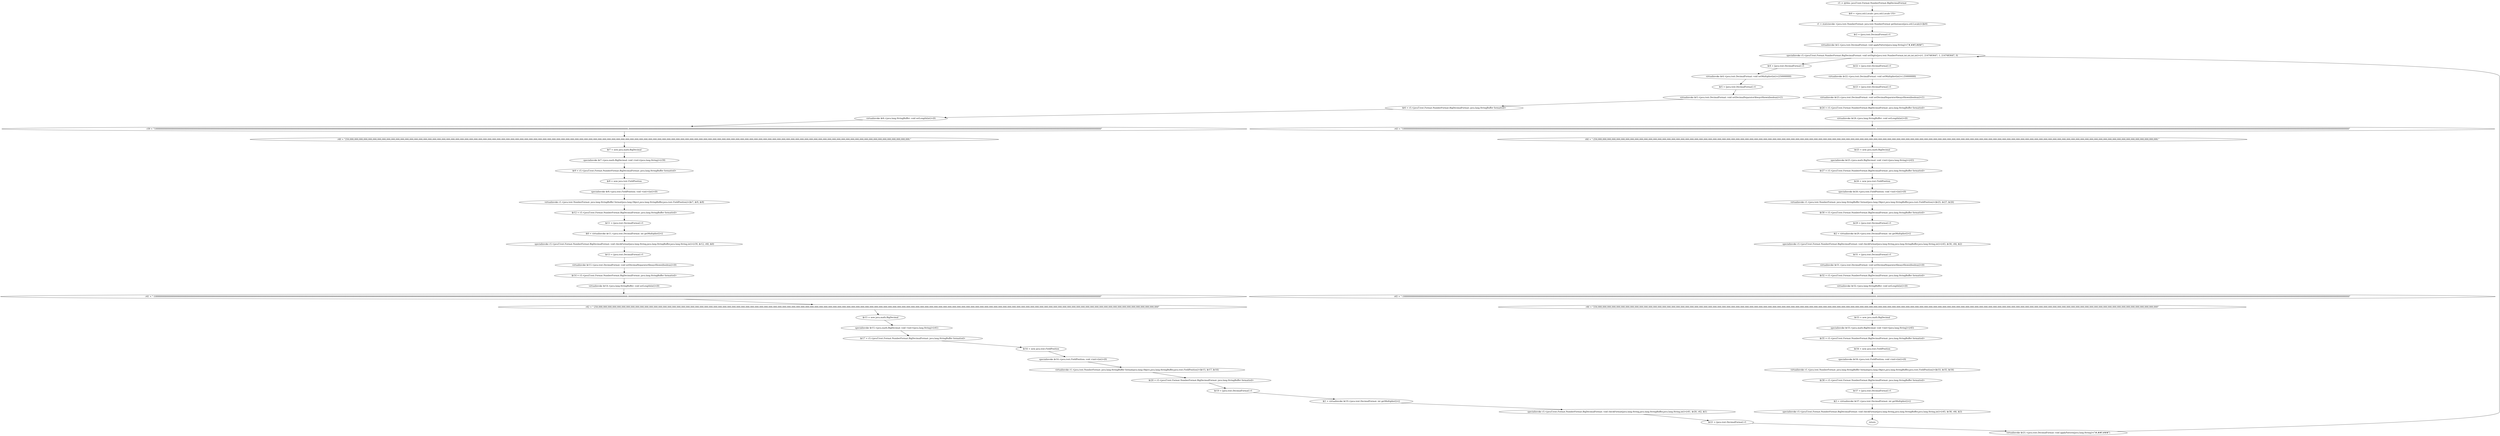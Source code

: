 digraph "unitGraph" {
    "r3 := @this: javaT.text.Format.NumberFormat.BigDecimalFormat"
    "$r0 = <java.util.Locale: java.util.Locale US>"
    "r1 = staticinvoke <java.text.NumberFormat: java.text.NumberFormat getInstance(java.util.Locale)>($r0)"
    "$r2 = (java.text.DecimalFormat) r1"
    "virtualinvoke $r2.<java.text.DecimalFormat: void applyPattern(java.lang.String)>(\"#,##0.###\")"
    "specialinvoke r3.<javaT.text.Format.NumberFormat.BigDecimalFormat: void setDigits(java.text.NumberFormat,int,int,int,int)>(r1, 2147483647, 1, 2147483647, 0)"
    "$r4 = (java.text.DecimalFormat) r1"
    "virtualinvoke $r4.<java.text.DecimalFormat: void setMultiplier(int)>(250000000)"
    "$r5 = (java.text.DecimalFormat) r1"
    "virtualinvoke $r5.<java.text.DecimalFormat: void setDecimalSeparatorAlwaysShown(boolean)>(1)"
    "$r6 = r3.<javaT.text.Format.NumberFormat.BigDecimalFormat: java.lang.StringBuffer formatted>"
    "virtualinvoke $r6.<java.lang.StringBuffer: void setLength(int)>(0)"
    "r39 = \"1000000000000000000000000000000000000000000000000000000000000000000000000000000000000000000000000000000000000000000000000000000000000000000000000000000000000000000000000000000000000000000000000000000000000000000000000000000000000000000000000000000000000000000000000000000000000000000000000000000000000000000000000000000000000000000000000000000000000000000000000.000000000000000000000000000000000000000000000000000000000000000000000000000000000000000000000000000000000000000000000000000000000000000000000000000000000000000000000000000000000000000000000000000000000000000000000000000000000000000000000000000000000000000000000000000000000000000000000000000000000000000000000000000000000000000000000000000000000000000000000000\""
    "r40 = \"250,000,000,000,000,000,000,000,000,000,000,000,000,000,000,000,000,000,000,000,000,000,000,000,000,000,000,000,000,000,000,000,000,000,000,000,000,000,000,000,000,000,000,000,000,000,000,000,000,000,000,000,000,000,000,000,000,000,000,000,000,000,000,000,000,000,000,000,000,000,000,000,000,000,000,000,000,000,000,000,000,000,000,000,000,000,000,000,000,000,000,000,000,000,000,000,000,000,000,000,000,000,000,000,000,000,000,000,000,000,000,000,000,000,000,000,000,000,000,000,000,000,000.\""
    "$r7 = new java.math.BigDecimal"
    "specialinvoke $r7.<java.math.BigDecimal: void <init>(java.lang.String)>(r39)"
    "$r9 = r3.<javaT.text.Format.NumberFormat.BigDecimalFormat: java.lang.StringBuffer formatted>"
    "$r8 = new java.text.FieldPosition"
    "specialinvoke $r8.<java.text.FieldPosition: void <init>(int)>(0)"
    "virtualinvoke r1.<java.text.NumberFormat: java.lang.StringBuffer format(java.lang.Object,java.lang.StringBuffer,java.text.FieldPosition)>($r7, $r9, $r8)"
    "$r12 = r3.<javaT.text.Format.NumberFormat.BigDecimalFormat: java.lang.StringBuffer formatted>"
    "$r11 = (java.text.DecimalFormat) r1"
    "$i0 = virtualinvoke $r11.<java.text.DecimalFormat: int getMultiplier()>()"
    "specialinvoke r3.<javaT.text.Format.NumberFormat.BigDecimalFormat: void checkFormat(java.lang.String,java.lang.StringBuffer,java.lang.String,int)>(r39, $r12, r40, $i0)"
    "$r13 = (java.text.DecimalFormat) r1"
    "virtualinvoke $r13.<java.text.DecimalFormat: void setDecimalSeparatorAlwaysShown(boolean)>(0)"
    "$r14 = r3.<javaT.text.Format.NumberFormat.BigDecimalFormat: java.lang.StringBuffer formatted>"
    "virtualinvoke $r14.<java.lang.StringBuffer: void setLength(int)>(0)"
    "r41 = \"-1000000000000000000000000000000000000000000000000000000000000000000000000000000000000000000000000000000000000000000000000000000000000000000000000000000000000000000000000000000000000000000000000000000000000000000000000000000000000000000000000000000000000000000000000000000000000000000000000000000000000000000000000000000000000000000000000000000000000000000000000.000000000000000000000000000000000000000000000000000000000000000000000000000000000000000000000000000000000000000000000000000000000000000000000000000000000000000000000000000000000000000000000000000000000000000000000000000000000000000000000000000000000000000000000000000000000000000000000000000000000000000000000000000000000000000000000000000000000000000000000000\""
    "r42 = \"-250,000,000,000,000,000,000,000,000,000,000,000,000,000,000,000,000,000,000,000,000,000,000,000,000,000,000,000,000,000,000,000,000,000,000,000,000,000,000,000,000,000,000,000,000,000,000,000,000,000,000,000,000,000,000,000,000,000,000,000,000,000,000,000,000,000,000,000,000,000,000,000,000,000,000,000,000,000,000,000,000,000,000,000,000,000,000,000,000,000,000,000,000,000,000,000,000,000,000,000,000,000,000,000,000,000,000,000,000,000,000,000,000,000,000,000,000,000,000,000,000,000,000\""
    "$r15 = new java.math.BigDecimal"
    "specialinvoke $r15.<java.math.BigDecimal: void <init>(java.lang.String)>(r41)"
    "$r17 = r3.<javaT.text.Format.NumberFormat.BigDecimalFormat: java.lang.StringBuffer formatted>"
    "$r16 = new java.text.FieldPosition"
    "specialinvoke $r16.<java.text.FieldPosition: void <init>(int)>(0)"
    "virtualinvoke r1.<java.text.NumberFormat: java.lang.StringBuffer format(java.lang.Object,java.lang.StringBuffer,java.text.FieldPosition)>($r15, $r17, $r16)"
    "$r20 = r3.<javaT.text.Format.NumberFormat.BigDecimalFormat: java.lang.StringBuffer formatted>"
    "$r19 = (java.text.DecimalFormat) r1"
    "$i1 = virtualinvoke $r19.<java.text.DecimalFormat: int getMultiplier()>()"
    "specialinvoke r3.<javaT.text.Format.NumberFormat.BigDecimalFormat: void checkFormat(java.lang.String,java.lang.StringBuffer,java.lang.String,int)>(r41, $r20, r42, $i1)"
    "$r21 = (java.text.DecimalFormat) r1"
    "virtualinvoke $r21.<java.text.DecimalFormat: void applyPattern(java.lang.String)>(\"#,##0.###\")"
    "$r22 = (java.text.DecimalFormat) r1"
    "virtualinvoke $r22.<java.text.DecimalFormat: void setMultiplier(int)>(-250000000)"
    "$r23 = (java.text.DecimalFormat) r1"
    "virtualinvoke $r23.<java.text.DecimalFormat: void setDecimalSeparatorAlwaysShown(boolean)>(1)"
    "$r24 = r3.<javaT.text.Format.NumberFormat.BigDecimalFormat: java.lang.StringBuffer formatted>"
    "virtualinvoke $r24.<java.lang.StringBuffer: void setLength(int)>(0)"
    "r43 = \"1000000000000000000000000000000000000000000000000000000000000000000000000000000000000000000000000000000000000000000000000000000000000000000000000000000000000000000000000000000000000000000000000000000000000000000000000000000000000000000000000000000000000000000000000000000000000000000000000000000000000000000000000000000000000000000000000000000000000000000000000.000000000000000000000000000000000000000000000000000000000000000000000000000000000000000000000000000000000000000000000000000000000000000000000000000000000000000000000000000000000000000000000000000000000000000000000000000000000000000000000000000000000000000000000000000000000000000000000000000000000000000000000000000000000000000000000000000000000000000000000000\""
    "r44 = \"-250,000,000,000,000,000,000,000,000,000,000,000,000,000,000,000,000,000,000,000,000,000,000,000,000,000,000,000,000,000,000,000,000,000,000,000,000,000,000,000,000,000,000,000,000,000,000,000,000,000,000,000,000,000,000,000,000,000,000,000,000,000,000,000,000,000,000,000,000,000,000,000,000,000,000,000,000,000,000,000,000,000,000,000,000,000,000,000,000,000,000,000,000,000,000,000,000,000,000,000,000,000,000,000,000,000,000,000,000,000,000,000,000,000,000,000,000,000,000,000,000,000,000.\""
    "$r25 = new java.math.BigDecimal"
    "specialinvoke $r25.<java.math.BigDecimal: void <init>(java.lang.String)>(r43)"
    "$r27 = r3.<javaT.text.Format.NumberFormat.BigDecimalFormat: java.lang.StringBuffer formatted>"
    "$r26 = new java.text.FieldPosition"
    "specialinvoke $r26.<java.text.FieldPosition: void <init>(int)>(0)"
    "virtualinvoke r1.<java.text.NumberFormat: java.lang.StringBuffer format(java.lang.Object,java.lang.StringBuffer,java.text.FieldPosition)>($r25, $r27, $r26)"
    "$r30 = r3.<javaT.text.Format.NumberFormat.BigDecimalFormat: java.lang.StringBuffer formatted>"
    "$r29 = (java.text.DecimalFormat) r1"
    "$i2 = virtualinvoke $r29.<java.text.DecimalFormat: int getMultiplier()>()"
    "specialinvoke r3.<javaT.text.Format.NumberFormat.BigDecimalFormat: void checkFormat(java.lang.String,java.lang.StringBuffer,java.lang.String,int)>(r43, $r30, r44, $i2)"
    "$r31 = (java.text.DecimalFormat) r1"
    "virtualinvoke $r31.<java.text.DecimalFormat: void setDecimalSeparatorAlwaysShown(boolean)>(0)"
    "$r32 = r3.<javaT.text.Format.NumberFormat.BigDecimalFormat: java.lang.StringBuffer formatted>"
    "virtualinvoke $r32.<java.lang.StringBuffer: void setLength(int)>(0)"
    "r45 = \"-1000000000000000000000000000000000000000000000000000000000000000000000000000000000000000000000000000000000000000000000000000000000000000000000000000000000000000000000000000000000000000000000000000000000000000000000000000000000000000000000000000000000000000000000000000000000000000000000000000000000000000000000000000000000000000000000000000000000000000000000000.000000000000000000000000000000000000000000000000000000000000000000000000000000000000000000000000000000000000000000000000000000000000000000000000000000000000000000000000000000000000000000000000000000000000000000000000000000000000000000000000000000000000000000000000000000000000000000000000000000000000000000000000000000000000000000000000000000000000000000000000\""
    "r46 = \"250,000,000,000,000,000,000,000,000,000,000,000,000,000,000,000,000,000,000,000,000,000,000,000,000,000,000,000,000,000,000,000,000,000,000,000,000,000,000,000,000,000,000,000,000,000,000,000,000,000,000,000,000,000,000,000,000,000,000,000,000,000,000,000,000,000,000,000,000,000,000,000,000,000,000,000,000,000,000,000,000,000,000,000,000,000,000,000,000,000,000,000,000,000,000,000,000,000,000,000,000,000,000,000,000,000,000,000,000,000,000,000,000,000,000,000,000,000,000,000,000,000,000\""
    "$r33 = new java.math.BigDecimal"
    "specialinvoke $r33.<java.math.BigDecimal: void <init>(java.lang.String)>(r45)"
    "$r35 = r3.<javaT.text.Format.NumberFormat.BigDecimalFormat: java.lang.StringBuffer formatted>"
    "$r34 = new java.text.FieldPosition"
    "specialinvoke $r34.<java.text.FieldPosition: void <init>(int)>(0)"
    "virtualinvoke r1.<java.text.NumberFormat: java.lang.StringBuffer format(java.lang.Object,java.lang.StringBuffer,java.text.FieldPosition)>($r33, $r35, $r34)"
    "$r38 = r3.<javaT.text.Format.NumberFormat.BigDecimalFormat: java.lang.StringBuffer formatted>"
    "$r37 = (java.text.DecimalFormat) r1"
    "$i3 = virtualinvoke $r37.<java.text.DecimalFormat: int getMultiplier()>()"
    "specialinvoke r3.<javaT.text.Format.NumberFormat.BigDecimalFormat: void checkFormat(java.lang.String,java.lang.StringBuffer,java.lang.String,int)>(r45, $r38, r46, $i3)"
    "return"
    "r3 := @this: javaT.text.Format.NumberFormat.BigDecimalFormat"->"$r0 = <java.util.Locale: java.util.Locale US>";
    "$r0 = <java.util.Locale: java.util.Locale US>"->"r1 = staticinvoke <java.text.NumberFormat: java.text.NumberFormat getInstance(java.util.Locale)>($r0)";
    "r1 = staticinvoke <java.text.NumberFormat: java.text.NumberFormat getInstance(java.util.Locale)>($r0)"->"$r2 = (java.text.DecimalFormat) r1";
    "$r2 = (java.text.DecimalFormat) r1"->"virtualinvoke $r2.<java.text.DecimalFormat: void applyPattern(java.lang.String)>(\"#,##0.###\")";
    "virtualinvoke $r2.<java.text.DecimalFormat: void applyPattern(java.lang.String)>(\"#,##0.###\")"->"specialinvoke r3.<javaT.text.Format.NumberFormat.BigDecimalFormat: void setDigits(java.text.NumberFormat,int,int,int,int)>(r1, 2147483647, 1, 2147483647, 0)";
    "specialinvoke r3.<javaT.text.Format.NumberFormat.BigDecimalFormat: void setDigits(java.text.NumberFormat,int,int,int,int)>(r1, 2147483647, 1, 2147483647, 0)"->"$r4 = (java.text.DecimalFormat) r1";
    "$r4 = (java.text.DecimalFormat) r1"->"virtualinvoke $r4.<java.text.DecimalFormat: void setMultiplier(int)>(250000000)";
    "virtualinvoke $r4.<java.text.DecimalFormat: void setMultiplier(int)>(250000000)"->"$r5 = (java.text.DecimalFormat) r1";
    "$r5 = (java.text.DecimalFormat) r1"->"virtualinvoke $r5.<java.text.DecimalFormat: void setDecimalSeparatorAlwaysShown(boolean)>(1)";
    "virtualinvoke $r5.<java.text.DecimalFormat: void setDecimalSeparatorAlwaysShown(boolean)>(1)"->"$r6 = r3.<javaT.text.Format.NumberFormat.BigDecimalFormat: java.lang.StringBuffer formatted>";
    "$r6 = r3.<javaT.text.Format.NumberFormat.BigDecimalFormat: java.lang.StringBuffer formatted>"->"virtualinvoke $r6.<java.lang.StringBuffer: void setLength(int)>(0)";
    "virtualinvoke $r6.<java.lang.StringBuffer: void setLength(int)>(0)"->"r39 = \"1000000000000000000000000000000000000000000000000000000000000000000000000000000000000000000000000000000000000000000000000000000000000000000000000000000000000000000000000000000000000000000000000000000000000000000000000000000000000000000000000000000000000000000000000000000000000000000000000000000000000000000000000000000000000000000000000000000000000000000000000.000000000000000000000000000000000000000000000000000000000000000000000000000000000000000000000000000000000000000000000000000000000000000000000000000000000000000000000000000000000000000000000000000000000000000000000000000000000000000000000000000000000000000000000000000000000000000000000000000000000000000000000000000000000000000000000000000000000000000000000000\"";
    "r39 = \"1000000000000000000000000000000000000000000000000000000000000000000000000000000000000000000000000000000000000000000000000000000000000000000000000000000000000000000000000000000000000000000000000000000000000000000000000000000000000000000000000000000000000000000000000000000000000000000000000000000000000000000000000000000000000000000000000000000000000000000000000.000000000000000000000000000000000000000000000000000000000000000000000000000000000000000000000000000000000000000000000000000000000000000000000000000000000000000000000000000000000000000000000000000000000000000000000000000000000000000000000000000000000000000000000000000000000000000000000000000000000000000000000000000000000000000000000000000000000000000000000000\""->"r40 = \"250,000,000,000,000,000,000,000,000,000,000,000,000,000,000,000,000,000,000,000,000,000,000,000,000,000,000,000,000,000,000,000,000,000,000,000,000,000,000,000,000,000,000,000,000,000,000,000,000,000,000,000,000,000,000,000,000,000,000,000,000,000,000,000,000,000,000,000,000,000,000,000,000,000,000,000,000,000,000,000,000,000,000,000,000,000,000,000,000,000,000,000,000,000,000,000,000,000,000,000,000,000,000,000,000,000,000,000,000,000,000,000,000,000,000,000,000,000,000,000,000,000,000.\"";
    "r40 = \"250,000,000,000,000,000,000,000,000,000,000,000,000,000,000,000,000,000,000,000,000,000,000,000,000,000,000,000,000,000,000,000,000,000,000,000,000,000,000,000,000,000,000,000,000,000,000,000,000,000,000,000,000,000,000,000,000,000,000,000,000,000,000,000,000,000,000,000,000,000,000,000,000,000,000,000,000,000,000,000,000,000,000,000,000,000,000,000,000,000,000,000,000,000,000,000,000,000,000,000,000,000,000,000,000,000,000,000,000,000,000,000,000,000,000,000,000,000,000,000,000,000,000.\""->"$r7 = new java.math.BigDecimal";
    "$r7 = new java.math.BigDecimal"->"specialinvoke $r7.<java.math.BigDecimal: void <init>(java.lang.String)>(r39)";
    "specialinvoke $r7.<java.math.BigDecimal: void <init>(java.lang.String)>(r39)"->"$r9 = r3.<javaT.text.Format.NumberFormat.BigDecimalFormat: java.lang.StringBuffer formatted>";
    "$r9 = r3.<javaT.text.Format.NumberFormat.BigDecimalFormat: java.lang.StringBuffer formatted>"->"$r8 = new java.text.FieldPosition";
    "$r8 = new java.text.FieldPosition"->"specialinvoke $r8.<java.text.FieldPosition: void <init>(int)>(0)";
    "specialinvoke $r8.<java.text.FieldPosition: void <init>(int)>(0)"->"virtualinvoke r1.<java.text.NumberFormat: java.lang.StringBuffer format(java.lang.Object,java.lang.StringBuffer,java.text.FieldPosition)>($r7, $r9, $r8)";
    "virtualinvoke r1.<java.text.NumberFormat: java.lang.StringBuffer format(java.lang.Object,java.lang.StringBuffer,java.text.FieldPosition)>($r7, $r9, $r8)"->"$r12 = r3.<javaT.text.Format.NumberFormat.BigDecimalFormat: java.lang.StringBuffer formatted>";
    "$r12 = r3.<javaT.text.Format.NumberFormat.BigDecimalFormat: java.lang.StringBuffer formatted>"->"$r11 = (java.text.DecimalFormat) r1";
    "$r11 = (java.text.DecimalFormat) r1"->"$i0 = virtualinvoke $r11.<java.text.DecimalFormat: int getMultiplier()>()";
    "$i0 = virtualinvoke $r11.<java.text.DecimalFormat: int getMultiplier()>()"->"specialinvoke r3.<javaT.text.Format.NumberFormat.BigDecimalFormat: void checkFormat(java.lang.String,java.lang.StringBuffer,java.lang.String,int)>(r39, $r12, r40, $i0)";
    "specialinvoke r3.<javaT.text.Format.NumberFormat.BigDecimalFormat: void checkFormat(java.lang.String,java.lang.StringBuffer,java.lang.String,int)>(r39, $r12, r40, $i0)"->"$r13 = (java.text.DecimalFormat) r1";
    "$r13 = (java.text.DecimalFormat) r1"->"virtualinvoke $r13.<java.text.DecimalFormat: void setDecimalSeparatorAlwaysShown(boolean)>(0)";
    "virtualinvoke $r13.<java.text.DecimalFormat: void setDecimalSeparatorAlwaysShown(boolean)>(0)"->"$r14 = r3.<javaT.text.Format.NumberFormat.BigDecimalFormat: java.lang.StringBuffer formatted>";
    "$r14 = r3.<javaT.text.Format.NumberFormat.BigDecimalFormat: java.lang.StringBuffer formatted>"->"virtualinvoke $r14.<java.lang.StringBuffer: void setLength(int)>(0)";
    "virtualinvoke $r14.<java.lang.StringBuffer: void setLength(int)>(0)"->"r41 = \"-1000000000000000000000000000000000000000000000000000000000000000000000000000000000000000000000000000000000000000000000000000000000000000000000000000000000000000000000000000000000000000000000000000000000000000000000000000000000000000000000000000000000000000000000000000000000000000000000000000000000000000000000000000000000000000000000000000000000000000000000000.000000000000000000000000000000000000000000000000000000000000000000000000000000000000000000000000000000000000000000000000000000000000000000000000000000000000000000000000000000000000000000000000000000000000000000000000000000000000000000000000000000000000000000000000000000000000000000000000000000000000000000000000000000000000000000000000000000000000000000000000\"";
    "r41 = \"-1000000000000000000000000000000000000000000000000000000000000000000000000000000000000000000000000000000000000000000000000000000000000000000000000000000000000000000000000000000000000000000000000000000000000000000000000000000000000000000000000000000000000000000000000000000000000000000000000000000000000000000000000000000000000000000000000000000000000000000000000.000000000000000000000000000000000000000000000000000000000000000000000000000000000000000000000000000000000000000000000000000000000000000000000000000000000000000000000000000000000000000000000000000000000000000000000000000000000000000000000000000000000000000000000000000000000000000000000000000000000000000000000000000000000000000000000000000000000000000000000000\""->"r42 = \"-250,000,000,000,000,000,000,000,000,000,000,000,000,000,000,000,000,000,000,000,000,000,000,000,000,000,000,000,000,000,000,000,000,000,000,000,000,000,000,000,000,000,000,000,000,000,000,000,000,000,000,000,000,000,000,000,000,000,000,000,000,000,000,000,000,000,000,000,000,000,000,000,000,000,000,000,000,000,000,000,000,000,000,000,000,000,000,000,000,000,000,000,000,000,000,000,000,000,000,000,000,000,000,000,000,000,000,000,000,000,000,000,000,000,000,000,000,000,000,000,000,000,000\"";
    "r42 = \"-250,000,000,000,000,000,000,000,000,000,000,000,000,000,000,000,000,000,000,000,000,000,000,000,000,000,000,000,000,000,000,000,000,000,000,000,000,000,000,000,000,000,000,000,000,000,000,000,000,000,000,000,000,000,000,000,000,000,000,000,000,000,000,000,000,000,000,000,000,000,000,000,000,000,000,000,000,000,000,000,000,000,000,000,000,000,000,000,000,000,000,000,000,000,000,000,000,000,000,000,000,000,000,000,000,000,000,000,000,000,000,000,000,000,000,000,000,000,000,000,000,000,000\""->"$r15 = new java.math.BigDecimal";
    "$r15 = new java.math.BigDecimal"->"specialinvoke $r15.<java.math.BigDecimal: void <init>(java.lang.String)>(r41)";
    "specialinvoke $r15.<java.math.BigDecimal: void <init>(java.lang.String)>(r41)"->"$r17 = r3.<javaT.text.Format.NumberFormat.BigDecimalFormat: java.lang.StringBuffer formatted>";
    "$r17 = r3.<javaT.text.Format.NumberFormat.BigDecimalFormat: java.lang.StringBuffer formatted>"->"$r16 = new java.text.FieldPosition";
    "$r16 = new java.text.FieldPosition"->"specialinvoke $r16.<java.text.FieldPosition: void <init>(int)>(0)";
    "specialinvoke $r16.<java.text.FieldPosition: void <init>(int)>(0)"->"virtualinvoke r1.<java.text.NumberFormat: java.lang.StringBuffer format(java.lang.Object,java.lang.StringBuffer,java.text.FieldPosition)>($r15, $r17, $r16)";
    "virtualinvoke r1.<java.text.NumberFormat: java.lang.StringBuffer format(java.lang.Object,java.lang.StringBuffer,java.text.FieldPosition)>($r15, $r17, $r16)"->"$r20 = r3.<javaT.text.Format.NumberFormat.BigDecimalFormat: java.lang.StringBuffer formatted>";
    "$r20 = r3.<javaT.text.Format.NumberFormat.BigDecimalFormat: java.lang.StringBuffer formatted>"->"$r19 = (java.text.DecimalFormat) r1";
    "$r19 = (java.text.DecimalFormat) r1"->"$i1 = virtualinvoke $r19.<java.text.DecimalFormat: int getMultiplier()>()";
    "$i1 = virtualinvoke $r19.<java.text.DecimalFormat: int getMultiplier()>()"->"specialinvoke r3.<javaT.text.Format.NumberFormat.BigDecimalFormat: void checkFormat(java.lang.String,java.lang.StringBuffer,java.lang.String,int)>(r41, $r20, r42, $i1)";
    "specialinvoke r3.<javaT.text.Format.NumberFormat.BigDecimalFormat: void checkFormat(java.lang.String,java.lang.StringBuffer,java.lang.String,int)>(r41, $r20, r42, $i1)"->"$r21 = (java.text.DecimalFormat) r1";
    "$r21 = (java.text.DecimalFormat) r1"->"virtualinvoke $r21.<java.text.DecimalFormat: void applyPattern(java.lang.String)>(\"#,##0.###\")";
    "virtualinvoke $r21.<java.text.DecimalFormat: void applyPattern(java.lang.String)>(\"#,##0.###\")"->"specialinvoke r3.<javaT.text.Format.NumberFormat.BigDecimalFormat: void setDigits(java.text.NumberFormat,int,int,int,int)>(r1, 2147483647, 1, 2147483647, 0)";
    "specialinvoke r3.<javaT.text.Format.NumberFormat.BigDecimalFormat: void setDigits(java.text.NumberFormat,int,int,int,int)>(r1, 2147483647, 1, 2147483647, 0)"->"$r22 = (java.text.DecimalFormat) r1";
    "$r22 = (java.text.DecimalFormat) r1"->"virtualinvoke $r22.<java.text.DecimalFormat: void setMultiplier(int)>(-250000000)";
    "virtualinvoke $r22.<java.text.DecimalFormat: void setMultiplier(int)>(-250000000)"->"$r23 = (java.text.DecimalFormat) r1";
    "$r23 = (java.text.DecimalFormat) r1"->"virtualinvoke $r23.<java.text.DecimalFormat: void setDecimalSeparatorAlwaysShown(boolean)>(1)";
    "virtualinvoke $r23.<java.text.DecimalFormat: void setDecimalSeparatorAlwaysShown(boolean)>(1)"->"$r24 = r3.<javaT.text.Format.NumberFormat.BigDecimalFormat: java.lang.StringBuffer formatted>";
    "$r24 = r3.<javaT.text.Format.NumberFormat.BigDecimalFormat: java.lang.StringBuffer formatted>"->"virtualinvoke $r24.<java.lang.StringBuffer: void setLength(int)>(0)";
    "virtualinvoke $r24.<java.lang.StringBuffer: void setLength(int)>(0)"->"r43 = \"1000000000000000000000000000000000000000000000000000000000000000000000000000000000000000000000000000000000000000000000000000000000000000000000000000000000000000000000000000000000000000000000000000000000000000000000000000000000000000000000000000000000000000000000000000000000000000000000000000000000000000000000000000000000000000000000000000000000000000000000000.000000000000000000000000000000000000000000000000000000000000000000000000000000000000000000000000000000000000000000000000000000000000000000000000000000000000000000000000000000000000000000000000000000000000000000000000000000000000000000000000000000000000000000000000000000000000000000000000000000000000000000000000000000000000000000000000000000000000000000000000\"";
    "r43 = \"1000000000000000000000000000000000000000000000000000000000000000000000000000000000000000000000000000000000000000000000000000000000000000000000000000000000000000000000000000000000000000000000000000000000000000000000000000000000000000000000000000000000000000000000000000000000000000000000000000000000000000000000000000000000000000000000000000000000000000000000000.000000000000000000000000000000000000000000000000000000000000000000000000000000000000000000000000000000000000000000000000000000000000000000000000000000000000000000000000000000000000000000000000000000000000000000000000000000000000000000000000000000000000000000000000000000000000000000000000000000000000000000000000000000000000000000000000000000000000000000000000\""->"r44 = \"-250,000,000,000,000,000,000,000,000,000,000,000,000,000,000,000,000,000,000,000,000,000,000,000,000,000,000,000,000,000,000,000,000,000,000,000,000,000,000,000,000,000,000,000,000,000,000,000,000,000,000,000,000,000,000,000,000,000,000,000,000,000,000,000,000,000,000,000,000,000,000,000,000,000,000,000,000,000,000,000,000,000,000,000,000,000,000,000,000,000,000,000,000,000,000,000,000,000,000,000,000,000,000,000,000,000,000,000,000,000,000,000,000,000,000,000,000,000,000,000,000,000,000.\"";
    "r44 = \"-250,000,000,000,000,000,000,000,000,000,000,000,000,000,000,000,000,000,000,000,000,000,000,000,000,000,000,000,000,000,000,000,000,000,000,000,000,000,000,000,000,000,000,000,000,000,000,000,000,000,000,000,000,000,000,000,000,000,000,000,000,000,000,000,000,000,000,000,000,000,000,000,000,000,000,000,000,000,000,000,000,000,000,000,000,000,000,000,000,000,000,000,000,000,000,000,000,000,000,000,000,000,000,000,000,000,000,000,000,000,000,000,000,000,000,000,000,000,000,000,000,000,000.\""->"$r25 = new java.math.BigDecimal";
    "$r25 = new java.math.BigDecimal"->"specialinvoke $r25.<java.math.BigDecimal: void <init>(java.lang.String)>(r43)";
    "specialinvoke $r25.<java.math.BigDecimal: void <init>(java.lang.String)>(r43)"->"$r27 = r3.<javaT.text.Format.NumberFormat.BigDecimalFormat: java.lang.StringBuffer formatted>";
    "$r27 = r3.<javaT.text.Format.NumberFormat.BigDecimalFormat: java.lang.StringBuffer formatted>"->"$r26 = new java.text.FieldPosition";
    "$r26 = new java.text.FieldPosition"->"specialinvoke $r26.<java.text.FieldPosition: void <init>(int)>(0)";
    "specialinvoke $r26.<java.text.FieldPosition: void <init>(int)>(0)"->"virtualinvoke r1.<java.text.NumberFormat: java.lang.StringBuffer format(java.lang.Object,java.lang.StringBuffer,java.text.FieldPosition)>($r25, $r27, $r26)";
    "virtualinvoke r1.<java.text.NumberFormat: java.lang.StringBuffer format(java.lang.Object,java.lang.StringBuffer,java.text.FieldPosition)>($r25, $r27, $r26)"->"$r30 = r3.<javaT.text.Format.NumberFormat.BigDecimalFormat: java.lang.StringBuffer formatted>";
    "$r30 = r3.<javaT.text.Format.NumberFormat.BigDecimalFormat: java.lang.StringBuffer formatted>"->"$r29 = (java.text.DecimalFormat) r1";
    "$r29 = (java.text.DecimalFormat) r1"->"$i2 = virtualinvoke $r29.<java.text.DecimalFormat: int getMultiplier()>()";
    "$i2 = virtualinvoke $r29.<java.text.DecimalFormat: int getMultiplier()>()"->"specialinvoke r3.<javaT.text.Format.NumberFormat.BigDecimalFormat: void checkFormat(java.lang.String,java.lang.StringBuffer,java.lang.String,int)>(r43, $r30, r44, $i2)";
    "specialinvoke r3.<javaT.text.Format.NumberFormat.BigDecimalFormat: void checkFormat(java.lang.String,java.lang.StringBuffer,java.lang.String,int)>(r43, $r30, r44, $i2)"->"$r31 = (java.text.DecimalFormat) r1";
    "$r31 = (java.text.DecimalFormat) r1"->"virtualinvoke $r31.<java.text.DecimalFormat: void setDecimalSeparatorAlwaysShown(boolean)>(0)";
    "virtualinvoke $r31.<java.text.DecimalFormat: void setDecimalSeparatorAlwaysShown(boolean)>(0)"->"$r32 = r3.<javaT.text.Format.NumberFormat.BigDecimalFormat: java.lang.StringBuffer formatted>";
    "$r32 = r3.<javaT.text.Format.NumberFormat.BigDecimalFormat: java.lang.StringBuffer formatted>"->"virtualinvoke $r32.<java.lang.StringBuffer: void setLength(int)>(0)";
    "virtualinvoke $r32.<java.lang.StringBuffer: void setLength(int)>(0)"->"r45 = \"-1000000000000000000000000000000000000000000000000000000000000000000000000000000000000000000000000000000000000000000000000000000000000000000000000000000000000000000000000000000000000000000000000000000000000000000000000000000000000000000000000000000000000000000000000000000000000000000000000000000000000000000000000000000000000000000000000000000000000000000000000.000000000000000000000000000000000000000000000000000000000000000000000000000000000000000000000000000000000000000000000000000000000000000000000000000000000000000000000000000000000000000000000000000000000000000000000000000000000000000000000000000000000000000000000000000000000000000000000000000000000000000000000000000000000000000000000000000000000000000000000000\"";
    "r45 = \"-1000000000000000000000000000000000000000000000000000000000000000000000000000000000000000000000000000000000000000000000000000000000000000000000000000000000000000000000000000000000000000000000000000000000000000000000000000000000000000000000000000000000000000000000000000000000000000000000000000000000000000000000000000000000000000000000000000000000000000000000000.000000000000000000000000000000000000000000000000000000000000000000000000000000000000000000000000000000000000000000000000000000000000000000000000000000000000000000000000000000000000000000000000000000000000000000000000000000000000000000000000000000000000000000000000000000000000000000000000000000000000000000000000000000000000000000000000000000000000000000000000\""->"r46 = \"250,000,000,000,000,000,000,000,000,000,000,000,000,000,000,000,000,000,000,000,000,000,000,000,000,000,000,000,000,000,000,000,000,000,000,000,000,000,000,000,000,000,000,000,000,000,000,000,000,000,000,000,000,000,000,000,000,000,000,000,000,000,000,000,000,000,000,000,000,000,000,000,000,000,000,000,000,000,000,000,000,000,000,000,000,000,000,000,000,000,000,000,000,000,000,000,000,000,000,000,000,000,000,000,000,000,000,000,000,000,000,000,000,000,000,000,000,000,000,000,000,000,000\"";
    "r46 = \"250,000,000,000,000,000,000,000,000,000,000,000,000,000,000,000,000,000,000,000,000,000,000,000,000,000,000,000,000,000,000,000,000,000,000,000,000,000,000,000,000,000,000,000,000,000,000,000,000,000,000,000,000,000,000,000,000,000,000,000,000,000,000,000,000,000,000,000,000,000,000,000,000,000,000,000,000,000,000,000,000,000,000,000,000,000,000,000,000,000,000,000,000,000,000,000,000,000,000,000,000,000,000,000,000,000,000,000,000,000,000,000,000,000,000,000,000,000,000,000,000,000,000\""->"$r33 = new java.math.BigDecimal";
    "$r33 = new java.math.BigDecimal"->"specialinvoke $r33.<java.math.BigDecimal: void <init>(java.lang.String)>(r45)";
    "specialinvoke $r33.<java.math.BigDecimal: void <init>(java.lang.String)>(r45)"->"$r35 = r3.<javaT.text.Format.NumberFormat.BigDecimalFormat: java.lang.StringBuffer formatted>";
    "$r35 = r3.<javaT.text.Format.NumberFormat.BigDecimalFormat: java.lang.StringBuffer formatted>"->"$r34 = new java.text.FieldPosition";
    "$r34 = new java.text.FieldPosition"->"specialinvoke $r34.<java.text.FieldPosition: void <init>(int)>(0)";
    "specialinvoke $r34.<java.text.FieldPosition: void <init>(int)>(0)"->"virtualinvoke r1.<java.text.NumberFormat: java.lang.StringBuffer format(java.lang.Object,java.lang.StringBuffer,java.text.FieldPosition)>($r33, $r35, $r34)";
    "virtualinvoke r1.<java.text.NumberFormat: java.lang.StringBuffer format(java.lang.Object,java.lang.StringBuffer,java.text.FieldPosition)>($r33, $r35, $r34)"->"$r38 = r3.<javaT.text.Format.NumberFormat.BigDecimalFormat: java.lang.StringBuffer formatted>";
    "$r38 = r3.<javaT.text.Format.NumberFormat.BigDecimalFormat: java.lang.StringBuffer formatted>"->"$r37 = (java.text.DecimalFormat) r1";
    "$r37 = (java.text.DecimalFormat) r1"->"$i3 = virtualinvoke $r37.<java.text.DecimalFormat: int getMultiplier()>()";
    "$i3 = virtualinvoke $r37.<java.text.DecimalFormat: int getMultiplier()>()"->"specialinvoke r3.<javaT.text.Format.NumberFormat.BigDecimalFormat: void checkFormat(java.lang.String,java.lang.StringBuffer,java.lang.String,int)>(r45, $r38, r46, $i3)";
    "specialinvoke r3.<javaT.text.Format.NumberFormat.BigDecimalFormat: void checkFormat(java.lang.String,java.lang.StringBuffer,java.lang.String,int)>(r45, $r38, r46, $i3)"->"return";
}
